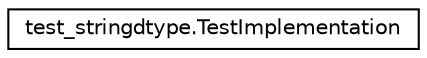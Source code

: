 digraph "Graphical Class Hierarchy"
{
 // LATEX_PDF_SIZE
  edge [fontname="Helvetica",fontsize="10",labelfontname="Helvetica",labelfontsize="10"];
  node [fontname="Helvetica",fontsize="10",shape=record];
  rankdir="LR";
  Node0 [label="test_stringdtype.TestImplementation",height=0.2,width=0.4,color="black", fillcolor="white", style="filled",URL="$classtest__stringdtype_1_1TestImplementation.html",tooltip=" "];
}
